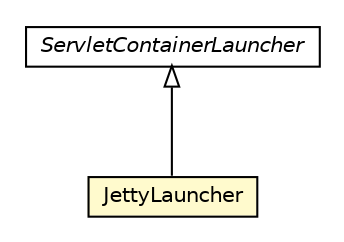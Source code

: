 #!/usr/local/bin/dot
#
# Class diagram 
# Generated by UMLGraph version 5.4 (http://www.umlgraph.org/)
#

digraph G {
	edge [fontname="Helvetica",fontsize=10,labelfontname="Helvetica",labelfontsize=10];
	node [fontname="Helvetica",fontsize=10,shape=plaintext];
	nodesep=0.25;
	ranksep=0.5;
	// hu.sch.kfc.dev.JettyLauncher
	c5720 [label=<<table title="hu.sch.kfc.dev.JettyLauncher" border="0" cellborder="1" cellspacing="0" cellpadding="2" port="p" bgcolor="lemonChiffon" href="./JettyLauncher.html">
		<tr><td><table border="0" cellspacing="0" cellpadding="1">
<tr><td align="center" balign="center"> JettyLauncher </td></tr>
		</table></td></tr>
		</table>>, URL="./JettyLauncher.html", fontname="Helvetica", fontcolor="black", fontsize=10.0];
	//hu.sch.kfc.dev.JettyLauncher extends com.google.gwt.core.ext.ServletContainerLauncher
	c5726:p -> c5720:p [dir=back,arrowtail=empty];
	// com.google.gwt.core.ext.ServletContainerLauncher
	c5726 [label=<<table title="com.google.gwt.core.ext.ServletContainerLauncher" border="0" cellborder="1" cellspacing="0" cellpadding="2" port="p">
		<tr><td><table border="0" cellspacing="0" cellpadding="1">
<tr><td align="center" balign="center"><font face="Helvetica-Oblique"> ServletContainerLauncher </font></td></tr>
		</table></td></tr>
		</table>>, URL="null", fontname="Helvetica", fontcolor="black", fontsize=10.0];
}


